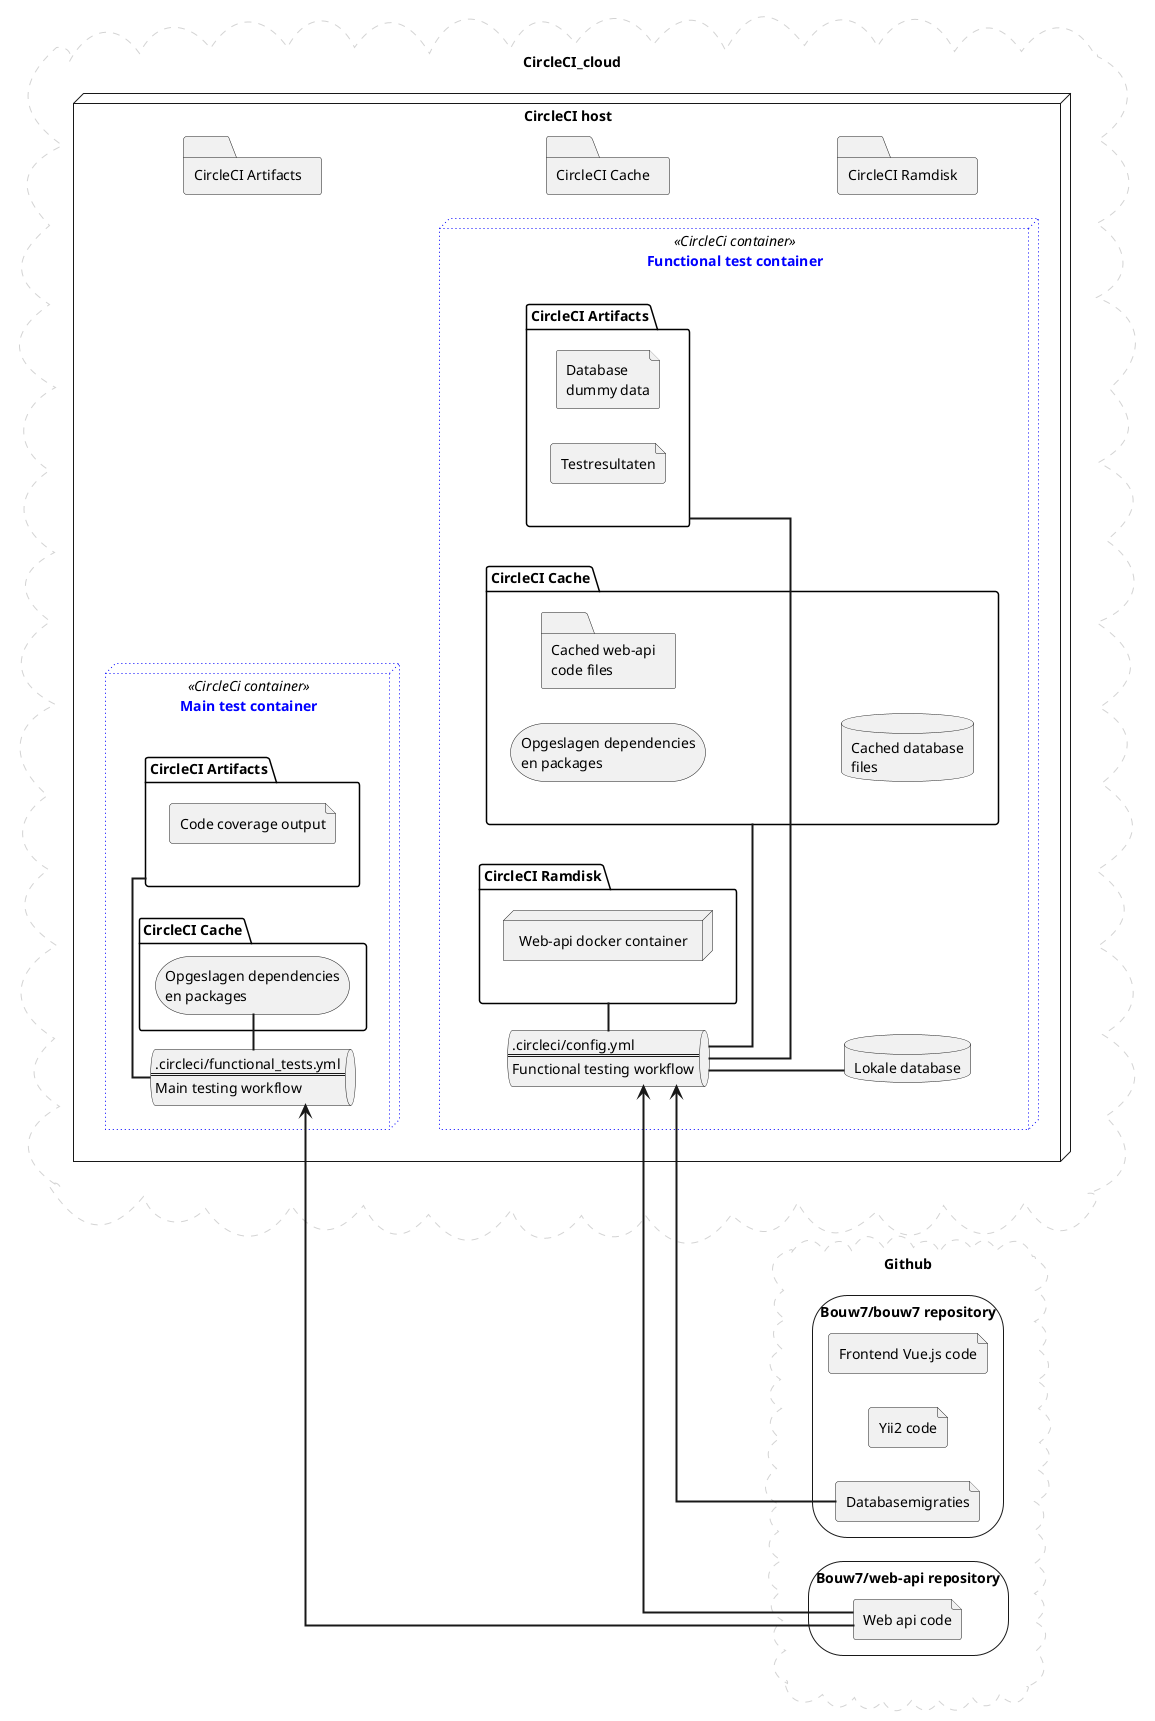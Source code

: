 @startuml CircleCI Deployment Diagram
left to right direction
skinparam linetype ortho

cloud github as "Github" #line:LightGray;line.dashed {
    storage bouw7 as "Bouw7/bouw7 repository" {
        file frontend as "Frontend Vue.js code"
        file yii2 as "Yii2 code"
        file migrations as "Databasemigraties"
    }

    storage web_api as "Bouw7/web-api repository"{ 
        file api as "Web api code"
    }
}

github -[hidden] CircleCI_cloud

cloud CircleCI_cloud as "CircleCI" #line:LightGray;line.dashed {
    node CircleCI as "CircleCI host" {
        node main as "Main test container" << CircleCi container >> #line:blue;line.dotted;text:blue {
            folder main_artifacts as "CircleCI Artifacts"{
                file func_coverage as "Code coverage output"
            }

            folder main_cache as "CircleCI Cache"{
                storage main_dependencies[
                    Opgeslagen dependencies
                    en packages
                ]
            }

            queue main_workflow [
                .circleci/functional_tests.yml
                ====
                Main testing workflow
            ]

            main_workflow = main_dependencies
            main_workflow = main_artifacts
            main_workflow <== api
        }

        node functional as "Functional test container" << CircleCi container >> #line:blue;line.dotted;text:blue  {
            folder func_artifacts as "CircleCI Artifacts"{
                file func_dummy_data[
                    Database 
                    dummy data
                ]
                file func_results[
                    Testresultaten
                ]
            }

            folder func_cache as "CircleCI Cache"{
                storage func_dependencies[
                    Opgeslagen dependencies
                    en packages
                ]
                folder func_web_api_cache[
                    Cached web-api
                    code files
                ]
                database db_cache[
                    Cached database
                    files
                ]
            }

            folder func_ramdisk as "CircleCI Ramdisk"{
                node func_docker_web_api as "Web-api docker container"
            }

            database func_db as "Lokale database"

            queue func_workflow [
                .circleci/config.yml
                ====
                Functional testing workflow
            ]

            func_workflow == func_db
            func_workflow = func_artifacts
            func_workflow = func_ramdisk
            func_workflow = func_cache
            func_workflow <== api
            func_workflow <== migrations
        }

        folder artifacts as "CircleCI Artifacts"{
            
        }

        folder cache as "CircleCI Cache"{
            
        }

        folder ramdisk as "CircleCI Ramdisk"{

        }

        artifacts --[hidden] cache
        cache --[hidden] ramdisk
    }
}

main --[hidden] functional
@enduml